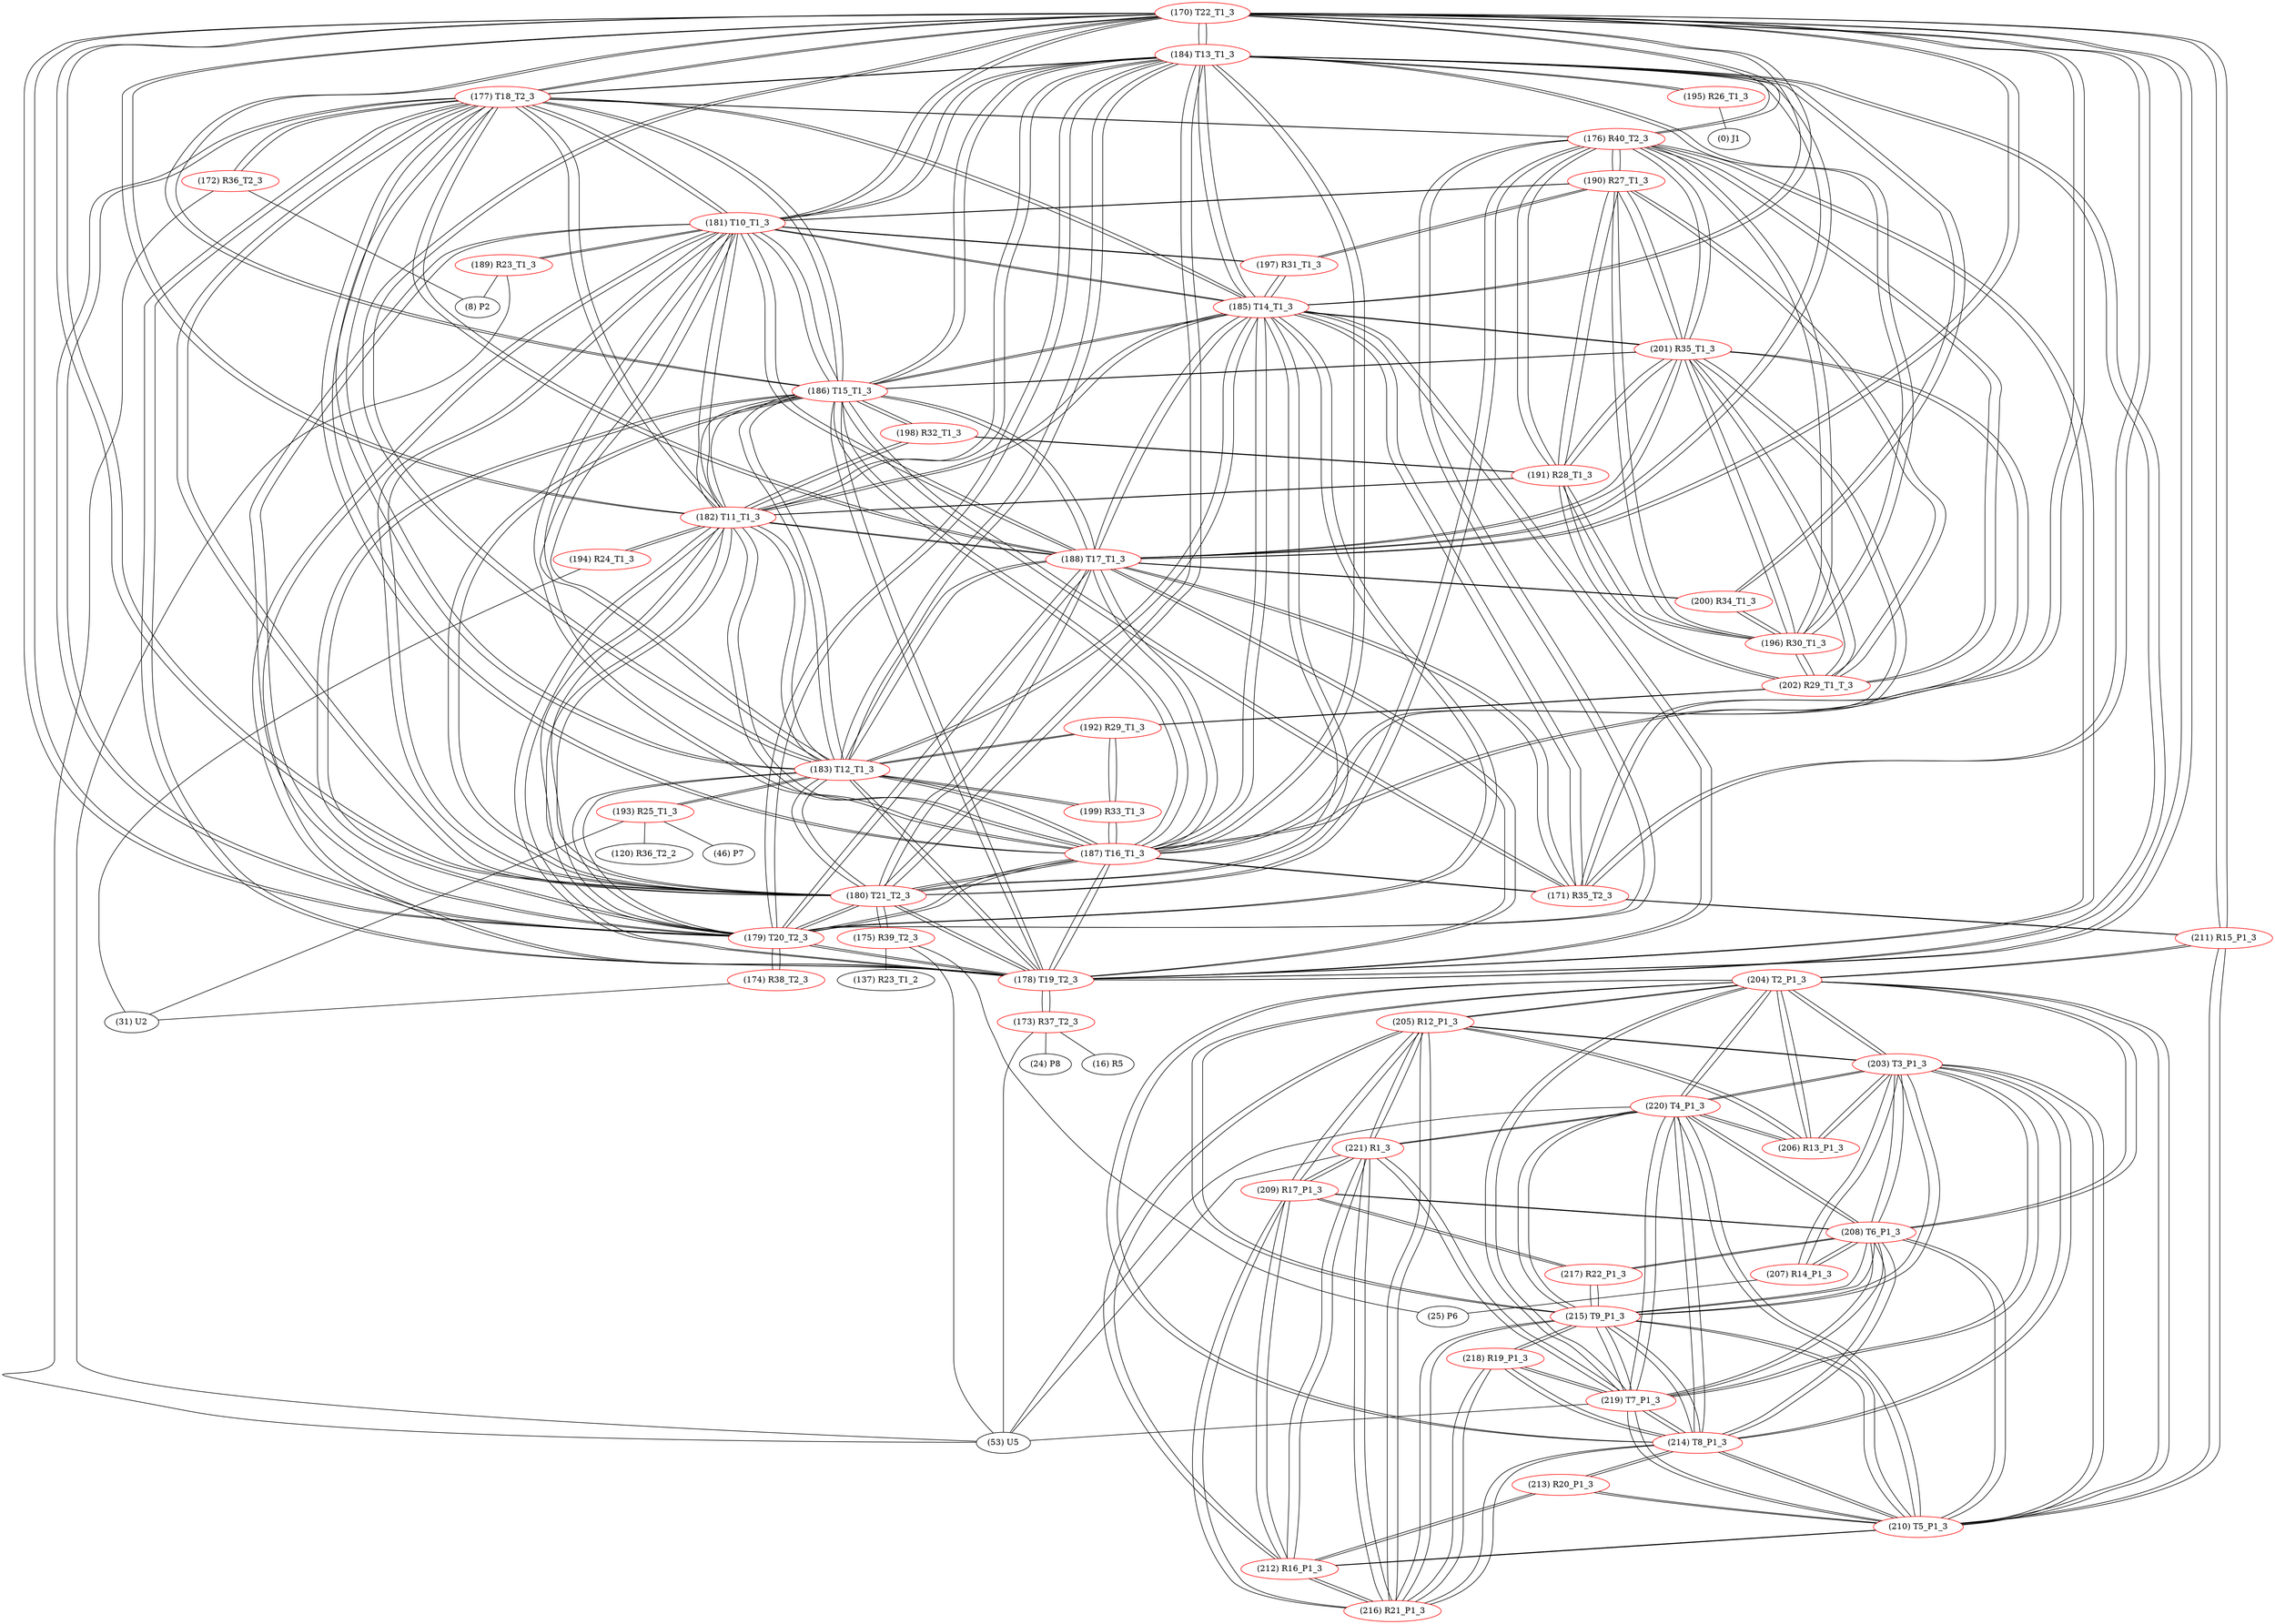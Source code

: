 graph {
	170 [label="(170) T22_T1_3" color=red]
	184 [label="(184) T13_T1_3"]
	177 [label="(177) T18_T2_3"]
	178 [label="(178) T19_T2_3"]
	183 [label="(183) T12_T1_3"]
	186 [label="(186) T15_T1_3"]
	185 [label="(185) T14_T1_3"]
	179 [label="(179) T20_T2_3"]
	180 [label="(180) T21_T2_3"]
	182 [label="(182) T11_T1_3"]
	181 [label="(181) T10_T1_3"]
	187 [label="(187) T16_T1_3"]
	188 [label="(188) T17_T1_3"]
	176 [label="(176) R40_T2_3"]
	211 [label="(211) R15_P1_3"]
	171 [label="(171) R35_T2_3"]
	171 [label="(171) R35_T2_3" color=red]
	186 [label="(186) T15_T1_3"]
	187 [label="(187) T16_T1_3"]
	185 [label="(185) T14_T1_3"]
	188 [label="(188) T17_T1_3"]
	201 [label="(201) R35_T1_3"]
	211 [label="(211) R15_P1_3"]
	170 [label="(170) T22_T1_3"]
	172 [label="(172) R36_T2_3" color=red]
	8 [label="(8) P2"]
	53 [label="(53) U5"]
	177 [label="(177) T18_T2_3"]
	173 [label="(173) R37_T2_3" color=red]
	16 [label="(16) R5"]
	24 [label="(24) P8"]
	53 [label="(53) U5"]
	178 [label="(178) T19_T2_3"]
	174 [label="(174) R38_T2_3" color=red]
	31 [label="(31) U2"]
	179 [label="(179) T20_T2_3"]
	175 [label="(175) R39_T2_3" color=red]
	53 [label="(53) U5"]
	25 [label="(25) P6"]
	137 [label="(137) R23_T1_2"]
	180 [label="(180) T21_T2_3"]
	176 [label="(176) R40_T2_3" color=red]
	178 [label="(178) T19_T2_3"]
	179 [label="(179) T20_T2_3"]
	180 [label="(180) T21_T2_3"]
	170 [label="(170) T22_T1_3"]
	177 [label="(177) T18_T2_3"]
	202 [label="(202) R29_T1_T_3"]
	191 [label="(191) R28_T1_3"]
	196 [label="(196) R30_T1_3"]
	190 [label="(190) R27_T1_3"]
	201 [label="(201) R35_T1_3"]
	177 [label="(177) T18_T2_3" color=red]
	184 [label="(184) T13_T1_3"]
	178 [label="(178) T19_T2_3"]
	183 [label="(183) T12_T1_3"]
	186 [label="(186) T15_T1_3"]
	185 [label="(185) T14_T1_3"]
	179 [label="(179) T20_T2_3"]
	180 [label="(180) T21_T2_3"]
	182 [label="(182) T11_T1_3"]
	181 [label="(181) T10_T1_3"]
	170 [label="(170) T22_T1_3"]
	187 [label="(187) T16_T1_3"]
	188 [label="(188) T17_T1_3"]
	176 [label="(176) R40_T2_3"]
	172 [label="(172) R36_T2_3"]
	178 [label="(178) T19_T2_3" color=red]
	184 [label="(184) T13_T1_3"]
	177 [label="(177) T18_T2_3"]
	183 [label="(183) T12_T1_3"]
	186 [label="(186) T15_T1_3"]
	185 [label="(185) T14_T1_3"]
	179 [label="(179) T20_T2_3"]
	180 [label="(180) T21_T2_3"]
	182 [label="(182) T11_T1_3"]
	181 [label="(181) T10_T1_3"]
	170 [label="(170) T22_T1_3"]
	187 [label="(187) T16_T1_3"]
	188 [label="(188) T17_T1_3"]
	176 [label="(176) R40_T2_3"]
	173 [label="(173) R37_T2_3"]
	179 [label="(179) T20_T2_3" color=red]
	184 [label="(184) T13_T1_3"]
	177 [label="(177) T18_T2_3"]
	178 [label="(178) T19_T2_3"]
	183 [label="(183) T12_T1_3"]
	186 [label="(186) T15_T1_3"]
	185 [label="(185) T14_T1_3"]
	180 [label="(180) T21_T2_3"]
	182 [label="(182) T11_T1_3"]
	181 [label="(181) T10_T1_3"]
	170 [label="(170) T22_T1_3"]
	187 [label="(187) T16_T1_3"]
	188 [label="(188) T17_T1_3"]
	176 [label="(176) R40_T2_3"]
	174 [label="(174) R38_T2_3"]
	180 [label="(180) T21_T2_3" color=red]
	184 [label="(184) T13_T1_3"]
	177 [label="(177) T18_T2_3"]
	178 [label="(178) T19_T2_3"]
	183 [label="(183) T12_T1_3"]
	186 [label="(186) T15_T1_3"]
	185 [label="(185) T14_T1_3"]
	179 [label="(179) T20_T2_3"]
	182 [label="(182) T11_T1_3"]
	181 [label="(181) T10_T1_3"]
	170 [label="(170) T22_T1_3"]
	187 [label="(187) T16_T1_3"]
	188 [label="(188) T17_T1_3"]
	176 [label="(176) R40_T2_3"]
	175 [label="(175) R39_T2_3"]
	181 [label="(181) T10_T1_3" color=red]
	184 [label="(184) T13_T1_3"]
	177 [label="(177) T18_T2_3"]
	178 [label="(178) T19_T2_3"]
	183 [label="(183) T12_T1_3"]
	186 [label="(186) T15_T1_3"]
	185 [label="(185) T14_T1_3"]
	179 [label="(179) T20_T2_3"]
	180 [label="(180) T21_T2_3"]
	182 [label="(182) T11_T1_3"]
	170 [label="(170) T22_T1_3"]
	187 [label="(187) T16_T1_3"]
	188 [label="(188) T17_T1_3"]
	189 [label="(189) R23_T1_3"]
	190 [label="(190) R27_T1_3"]
	197 [label="(197) R31_T1_3"]
	182 [label="(182) T11_T1_3" color=red]
	184 [label="(184) T13_T1_3"]
	177 [label="(177) T18_T2_3"]
	178 [label="(178) T19_T2_3"]
	183 [label="(183) T12_T1_3"]
	186 [label="(186) T15_T1_3"]
	185 [label="(185) T14_T1_3"]
	179 [label="(179) T20_T2_3"]
	180 [label="(180) T21_T2_3"]
	181 [label="(181) T10_T1_3"]
	170 [label="(170) T22_T1_3"]
	187 [label="(187) T16_T1_3"]
	188 [label="(188) T17_T1_3"]
	194 [label="(194) R24_T1_3"]
	198 [label="(198) R32_T1_3"]
	191 [label="(191) R28_T1_3"]
	183 [label="(183) T12_T1_3" color=red]
	184 [label="(184) T13_T1_3"]
	177 [label="(177) T18_T2_3"]
	178 [label="(178) T19_T2_3"]
	186 [label="(186) T15_T1_3"]
	185 [label="(185) T14_T1_3"]
	179 [label="(179) T20_T2_3"]
	180 [label="(180) T21_T2_3"]
	182 [label="(182) T11_T1_3"]
	181 [label="(181) T10_T1_3"]
	170 [label="(170) T22_T1_3"]
	187 [label="(187) T16_T1_3"]
	188 [label="(188) T17_T1_3"]
	199 [label="(199) R33_T1_3"]
	192 [label="(192) R29_T1_3"]
	193 [label="(193) R25_T1_3"]
	184 [label="(184) T13_T1_3" color=red]
	177 [label="(177) T18_T2_3"]
	178 [label="(178) T19_T2_3"]
	183 [label="(183) T12_T1_3"]
	186 [label="(186) T15_T1_3"]
	185 [label="(185) T14_T1_3"]
	179 [label="(179) T20_T2_3"]
	180 [label="(180) T21_T2_3"]
	182 [label="(182) T11_T1_3"]
	181 [label="(181) T10_T1_3"]
	170 [label="(170) T22_T1_3"]
	187 [label="(187) T16_T1_3"]
	188 [label="(188) T17_T1_3"]
	196 [label="(196) R30_T1_3"]
	200 [label="(200) R34_T1_3"]
	195 [label="(195) R26_T1_3"]
	185 [label="(185) T14_T1_3" color=red]
	184 [label="(184) T13_T1_3"]
	177 [label="(177) T18_T2_3"]
	178 [label="(178) T19_T2_3"]
	183 [label="(183) T12_T1_3"]
	186 [label="(186) T15_T1_3"]
	179 [label="(179) T20_T2_3"]
	180 [label="(180) T21_T2_3"]
	182 [label="(182) T11_T1_3"]
	181 [label="(181) T10_T1_3"]
	170 [label="(170) T22_T1_3"]
	187 [label="(187) T16_T1_3"]
	188 [label="(188) T17_T1_3"]
	171 [label="(171) R35_T2_3"]
	201 [label="(201) R35_T1_3"]
	197 [label="(197) R31_T1_3"]
	186 [label="(186) T15_T1_3" color=red]
	184 [label="(184) T13_T1_3"]
	177 [label="(177) T18_T2_3"]
	178 [label="(178) T19_T2_3"]
	183 [label="(183) T12_T1_3"]
	185 [label="(185) T14_T1_3"]
	179 [label="(179) T20_T2_3"]
	180 [label="(180) T21_T2_3"]
	182 [label="(182) T11_T1_3"]
	181 [label="(181) T10_T1_3"]
	170 [label="(170) T22_T1_3"]
	187 [label="(187) T16_T1_3"]
	188 [label="(188) T17_T1_3"]
	171 [label="(171) R35_T2_3"]
	201 [label="(201) R35_T1_3"]
	198 [label="(198) R32_T1_3"]
	187 [label="(187) T16_T1_3" color=red]
	184 [label="(184) T13_T1_3"]
	177 [label="(177) T18_T2_3"]
	178 [label="(178) T19_T2_3"]
	183 [label="(183) T12_T1_3"]
	186 [label="(186) T15_T1_3"]
	185 [label="(185) T14_T1_3"]
	179 [label="(179) T20_T2_3"]
	180 [label="(180) T21_T2_3"]
	182 [label="(182) T11_T1_3"]
	181 [label="(181) T10_T1_3"]
	170 [label="(170) T22_T1_3"]
	188 [label="(188) T17_T1_3"]
	171 [label="(171) R35_T2_3"]
	201 [label="(201) R35_T1_3"]
	199 [label="(199) R33_T1_3"]
	188 [label="(188) T17_T1_3" color=red]
	184 [label="(184) T13_T1_3"]
	177 [label="(177) T18_T2_3"]
	178 [label="(178) T19_T2_3"]
	183 [label="(183) T12_T1_3"]
	186 [label="(186) T15_T1_3"]
	185 [label="(185) T14_T1_3"]
	179 [label="(179) T20_T2_3"]
	180 [label="(180) T21_T2_3"]
	182 [label="(182) T11_T1_3"]
	181 [label="(181) T10_T1_3"]
	170 [label="(170) T22_T1_3"]
	187 [label="(187) T16_T1_3"]
	171 [label="(171) R35_T2_3"]
	201 [label="(201) R35_T1_3"]
	200 [label="(200) R34_T1_3"]
	189 [label="(189) R23_T1_3" color=red]
	53 [label="(53) U5"]
	8 [label="(8) P2"]
	181 [label="(181) T10_T1_3"]
	190 [label="(190) R27_T1_3" color=red]
	176 [label="(176) R40_T2_3"]
	202 [label="(202) R29_T1_T_3"]
	191 [label="(191) R28_T1_3"]
	196 [label="(196) R30_T1_3"]
	201 [label="(201) R35_T1_3"]
	181 [label="(181) T10_T1_3"]
	197 [label="(197) R31_T1_3"]
	191 [label="(191) R28_T1_3" color=red]
	176 [label="(176) R40_T2_3"]
	202 [label="(202) R29_T1_T_3"]
	196 [label="(196) R30_T1_3"]
	190 [label="(190) R27_T1_3"]
	201 [label="(201) R35_T1_3"]
	198 [label="(198) R32_T1_3"]
	182 [label="(182) T11_T1_3"]
	192 [label="(192) R29_T1_3" color=red]
	199 [label="(199) R33_T1_3"]
	183 [label="(183) T12_T1_3"]
	202 [label="(202) R29_T1_T_3"]
	193 [label="(193) R25_T1_3" color=red]
	46 [label="(46) P7"]
	31 [label="(31) U2"]
	120 [label="(120) R36_T2_2"]
	183 [label="(183) T12_T1_3"]
	194 [label="(194) R24_T1_3" color=red]
	31 [label="(31) U2"]
	182 [label="(182) T11_T1_3"]
	195 [label="(195) R26_T1_3" color=red]
	0 [label="(0) J1"]
	184 [label="(184) T13_T1_3"]
	196 [label="(196) R30_T1_3" color=red]
	176 [label="(176) R40_T2_3"]
	202 [label="(202) R29_T1_T_3"]
	191 [label="(191) R28_T1_3"]
	190 [label="(190) R27_T1_3"]
	201 [label="(201) R35_T1_3"]
	200 [label="(200) R34_T1_3"]
	184 [label="(184) T13_T1_3"]
	197 [label="(197) R31_T1_3" color=red]
	190 [label="(190) R27_T1_3"]
	181 [label="(181) T10_T1_3"]
	185 [label="(185) T14_T1_3"]
	198 [label="(198) R32_T1_3" color=red]
	186 [label="(186) T15_T1_3"]
	182 [label="(182) T11_T1_3"]
	191 [label="(191) R28_T1_3"]
	199 [label="(199) R33_T1_3" color=red]
	187 [label="(187) T16_T1_3"]
	183 [label="(183) T12_T1_3"]
	192 [label="(192) R29_T1_3"]
	200 [label="(200) R34_T1_3" color=red]
	188 [label="(188) T17_T1_3"]
	196 [label="(196) R30_T1_3"]
	184 [label="(184) T13_T1_3"]
	201 [label="(201) R35_T1_3" color=red]
	186 [label="(186) T15_T1_3"]
	187 [label="(187) T16_T1_3"]
	185 [label="(185) T14_T1_3"]
	188 [label="(188) T17_T1_3"]
	171 [label="(171) R35_T2_3"]
	176 [label="(176) R40_T2_3"]
	202 [label="(202) R29_T1_T_3"]
	191 [label="(191) R28_T1_3"]
	196 [label="(196) R30_T1_3"]
	190 [label="(190) R27_T1_3"]
	202 [label="(202) R29_T1_T_3" color=red]
	176 [label="(176) R40_T2_3"]
	191 [label="(191) R28_T1_3"]
	196 [label="(196) R30_T1_3"]
	190 [label="(190) R27_T1_3"]
	201 [label="(201) R35_T1_3"]
	192 [label="(192) R29_T1_3"]
	203 [label="(203) T3_P1_3" color=red]
	220 [label="(220) T4_P1_3"]
	219 [label="(219) T7_P1_3"]
	210 [label="(210) T5_P1_3"]
	215 [label="(215) T9_P1_3"]
	214 [label="(214) T8_P1_3"]
	208 [label="(208) T6_P1_3"]
	204 [label="(204) T2_P1_3"]
	207 [label="(207) R14_P1_3"]
	206 [label="(206) R13_P1_3"]
	205 [label="(205) R12_P1_3"]
	204 [label="(204) T2_P1_3" color=red]
	203 [label="(203) T3_P1_3"]
	220 [label="(220) T4_P1_3"]
	219 [label="(219) T7_P1_3"]
	210 [label="(210) T5_P1_3"]
	215 [label="(215) T9_P1_3"]
	214 [label="(214) T8_P1_3"]
	208 [label="(208) T6_P1_3"]
	206 [label="(206) R13_P1_3"]
	205 [label="(205) R12_P1_3"]
	211 [label="(211) R15_P1_3"]
	205 [label="(205) R12_P1_3" color=red]
	216 [label="(216) R21_P1_3"]
	212 [label="(212) R16_P1_3"]
	209 [label="(209) R17_P1_3"]
	221 [label="(221) R1_3"]
	206 [label="(206) R13_P1_3"]
	203 [label="(203) T3_P1_3"]
	204 [label="(204) T2_P1_3"]
	206 [label="(206) R13_P1_3" color=red]
	220 [label="(220) T4_P1_3"]
	203 [label="(203) T3_P1_3"]
	205 [label="(205) R12_P1_3"]
	204 [label="(204) T2_P1_3"]
	207 [label="(207) R14_P1_3" color=red]
	25 [label="(25) P6"]
	203 [label="(203) T3_P1_3"]
	208 [label="(208) T6_P1_3"]
	208 [label="(208) T6_P1_3" color=red]
	203 [label="(203) T3_P1_3"]
	220 [label="(220) T4_P1_3"]
	219 [label="(219) T7_P1_3"]
	210 [label="(210) T5_P1_3"]
	215 [label="(215) T9_P1_3"]
	214 [label="(214) T8_P1_3"]
	204 [label="(204) T2_P1_3"]
	207 [label="(207) R14_P1_3"]
	217 [label="(217) R22_P1_3"]
	209 [label="(209) R17_P1_3"]
	209 [label="(209) R17_P1_3" color=red]
	216 [label="(216) R21_P1_3"]
	212 [label="(212) R16_P1_3"]
	205 [label="(205) R12_P1_3"]
	221 [label="(221) R1_3"]
	217 [label="(217) R22_P1_3"]
	208 [label="(208) T6_P1_3"]
	210 [label="(210) T5_P1_3" color=red]
	203 [label="(203) T3_P1_3"]
	220 [label="(220) T4_P1_3"]
	219 [label="(219) T7_P1_3"]
	215 [label="(215) T9_P1_3"]
	214 [label="(214) T8_P1_3"]
	208 [label="(208) T6_P1_3"]
	204 [label="(204) T2_P1_3"]
	211 [label="(211) R15_P1_3"]
	212 [label="(212) R16_P1_3"]
	213 [label="(213) R20_P1_3"]
	211 [label="(211) R15_P1_3" color=red]
	170 [label="(170) T22_T1_3"]
	171 [label="(171) R35_T2_3"]
	204 [label="(204) T2_P1_3"]
	210 [label="(210) T5_P1_3"]
	212 [label="(212) R16_P1_3" color=red]
	216 [label="(216) R21_P1_3"]
	205 [label="(205) R12_P1_3"]
	209 [label="(209) R17_P1_3"]
	221 [label="(221) R1_3"]
	210 [label="(210) T5_P1_3"]
	213 [label="(213) R20_P1_3"]
	213 [label="(213) R20_P1_3" color=red]
	214 [label="(214) T8_P1_3"]
	212 [label="(212) R16_P1_3"]
	210 [label="(210) T5_P1_3"]
	214 [label="(214) T8_P1_3" color=red]
	203 [label="(203) T3_P1_3"]
	220 [label="(220) T4_P1_3"]
	219 [label="(219) T7_P1_3"]
	210 [label="(210) T5_P1_3"]
	215 [label="(215) T9_P1_3"]
	208 [label="(208) T6_P1_3"]
	204 [label="(204) T2_P1_3"]
	216 [label="(216) R21_P1_3"]
	218 [label="(218) R19_P1_3"]
	213 [label="(213) R20_P1_3"]
	215 [label="(215) T9_P1_3" color=red]
	217 [label="(217) R22_P1_3"]
	203 [label="(203) T3_P1_3"]
	220 [label="(220) T4_P1_3"]
	219 [label="(219) T7_P1_3"]
	210 [label="(210) T5_P1_3"]
	214 [label="(214) T8_P1_3"]
	208 [label="(208) T6_P1_3"]
	204 [label="(204) T2_P1_3"]
	216 [label="(216) R21_P1_3"]
	218 [label="(218) R19_P1_3"]
	216 [label="(216) R21_P1_3" color=red]
	212 [label="(212) R16_P1_3"]
	205 [label="(205) R12_P1_3"]
	209 [label="(209) R17_P1_3"]
	221 [label="(221) R1_3"]
	215 [label="(215) T9_P1_3"]
	214 [label="(214) T8_P1_3"]
	218 [label="(218) R19_P1_3"]
	217 [label="(217) R22_P1_3" color=red]
	215 [label="(215) T9_P1_3"]
	208 [label="(208) T6_P1_3"]
	209 [label="(209) R17_P1_3"]
	218 [label="(218) R19_P1_3" color=red]
	215 [label="(215) T9_P1_3"]
	216 [label="(216) R21_P1_3"]
	214 [label="(214) T8_P1_3"]
	219 [label="(219) T7_P1_3"]
	219 [label="(219) T7_P1_3" color=red]
	203 [label="(203) T3_P1_3"]
	220 [label="(220) T4_P1_3"]
	210 [label="(210) T5_P1_3"]
	215 [label="(215) T9_P1_3"]
	214 [label="(214) T8_P1_3"]
	208 [label="(208) T6_P1_3"]
	204 [label="(204) T2_P1_3"]
	221 [label="(221) R1_3"]
	53 [label="(53) U5"]
	218 [label="(218) R19_P1_3"]
	220 [label="(220) T4_P1_3" color=red]
	203 [label="(203) T3_P1_3"]
	219 [label="(219) T7_P1_3"]
	210 [label="(210) T5_P1_3"]
	215 [label="(215) T9_P1_3"]
	214 [label="(214) T8_P1_3"]
	208 [label="(208) T6_P1_3"]
	204 [label="(204) T2_P1_3"]
	206 [label="(206) R13_P1_3"]
	221 [label="(221) R1_3"]
	53 [label="(53) U5"]
	221 [label="(221) R1_3" color=red]
	220 [label="(220) T4_P1_3"]
	219 [label="(219) T7_P1_3"]
	53 [label="(53) U5"]
	216 [label="(216) R21_P1_3"]
	212 [label="(212) R16_P1_3"]
	205 [label="(205) R12_P1_3"]
	209 [label="(209) R17_P1_3"]
	170 -- 184
	170 -- 177
	170 -- 178
	170 -- 183
	170 -- 186
	170 -- 185
	170 -- 179
	170 -- 180
	170 -- 182
	170 -- 181
	170 -- 187
	170 -- 188
	170 -- 176
	170 -- 211
	170 -- 171
	171 -- 186
	171 -- 187
	171 -- 185
	171 -- 188
	171 -- 201
	171 -- 211
	171 -- 170
	172 -- 8
	172 -- 53
	172 -- 177
	173 -- 16
	173 -- 24
	173 -- 53
	173 -- 178
	174 -- 31
	174 -- 179
	175 -- 53
	175 -- 25
	175 -- 137
	175 -- 180
	176 -- 178
	176 -- 179
	176 -- 180
	176 -- 170
	176 -- 177
	176 -- 202
	176 -- 191
	176 -- 196
	176 -- 190
	176 -- 201
	177 -- 184
	177 -- 178
	177 -- 183
	177 -- 186
	177 -- 185
	177 -- 179
	177 -- 180
	177 -- 182
	177 -- 181
	177 -- 170
	177 -- 187
	177 -- 188
	177 -- 176
	177 -- 172
	178 -- 184
	178 -- 177
	178 -- 183
	178 -- 186
	178 -- 185
	178 -- 179
	178 -- 180
	178 -- 182
	178 -- 181
	178 -- 170
	178 -- 187
	178 -- 188
	178 -- 176
	178 -- 173
	179 -- 184
	179 -- 177
	179 -- 178
	179 -- 183
	179 -- 186
	179 -- 185
	179 -- 180
	179 -- 182
	179 -- 181
	179 -- 170
	179 -- 187
	179 -- 188
	179 -- 176
	179 -- 174
	180 -- 184
	180 -- 177
	180 -- 178
	180 -- 183
	180 -- 186
	180 -- 185
	180 -- 179
	180 -- 182
	180 -- 181
	180 -- 170
	180 -- 187
	180 -- 188
	180 -- 176
	180 -- 175
	181 -- 184
	181 -- 177
	181 -- 178
	181 -- 183
	181 -- 186
	181 -- 185
	181 -- 179
	181 -- 180
	181 -- 182
	181 -- 170
	181 -- 187
	181 -- 188
	181 -- 189
	181 -- 190
	181 -- 197
	182 -- 184
	182 -- 177
	182 -- 178
	182 -- 183
	182 -- 186
	182 -- 185
	182 -- 179
	182 -- 180
	182 -- 181
	182 -- 170
	182 -- 187
	182 -- 188
	182 -- 194
	182 -- 198
	182 -- 191
	183 -- 184
	183 -- 177
	183 -- 178
	183 -- 186
	183 -- 185
	183 -- 179
	183 -- 180
	183 -- 182
	183 -- 181
	183 -- 170
	183 -- 187
	183 -- 188
	183 -- 199
	183 -- 192
	183 -- 193
	184 -- 177
	184 -- 178
	184 -- 183
	184 -- 186
	184 -- 185
	184 -- 179
	184 -- 180
	184 -- 182
	184 -- 181
	184 -- 170
	184 -- 187
	184 -- 188
	184 -- 196
	184 -- 200
	184 -- 195
	185 -- 184
	185 -- 177
	185 -- 178
	185 -- 183
	185 -- 186
	185 -- 179
	185 -- 180
	185 -- 182
	185 -- 181
	185 -- 170
	185 -- 187
	185 -- 188
	185 -- 171
	185 -- 201
	185 -- 197
	186 -- 184
	186 -- 177
	186 -- 178
	186 -- 183
	186 -- 185
	186 -- 179
	186 -- 180
	186 -- 182
	186 -- 181
	186 -- 170
	186 -- 187
	186 -- 188
	186 -- 171
	186 -- 201
	186 -- 198
	187 -- 184
	187 -- 177
	187 -- 178
	187 -- 183
	187 -- 186
	187 -- 185
	187 -- 179
	187 -- 180
	187 -- 182
	187 -- 181
	187 -- 170
	187 -- 188
	187 -- 171
	187 -- 201
	187 -- 199
	188 -- 184
	188 -- 177
	188 -- 178
	188 -- 183
	188 -- 186
	188 -- 185
	188 -- 179
	188 -- 180
	188 -- 182
	188 -- 181
	188 -- 170
	188 -- 187
	188 -- 171
	188 -- 201
	188 -- 200
	189 -- 53
	189 -- 8
	189 -- 181
	190 -- 176
	190 -- 202
	190 -- 191
	190 -- 196
	190 -- 201
	190 -- 181
	190 -- 197
	191 -- 176
	191 -- 202
	191 -- 196
	191 -- 190
	191 -- 201
	191 -- 198
	191 -- 182
	192 -- 199
	192 -- 183
	192 -- 202
	193 -- 46
	193 -- 31
	193 -- 120
	193 -- 183
	194 -- 31
	194 -- 182
	195 -- 0
	195 -- 184
	196 -- 176
	196 -- 202
	196 -- 191
	196 -- 190
	196 -- 201
	196 -- 200
	196 -- 184
	197 -- 190
	197 -- 181
	197 -- 185
	198 -- 186
	198 -- 182
	198 -- 191
	199 -- 187
	199 -- 183
	199 -- 192
	200 -- 188
	200 -- 196
	200 -- 184
	201 -- 186
	201 -- 187
	201 -- 185
	201 -- 188
	201 -- 171
	201 -- 176
	201 -- 202
	201 -- 191
	201 -- 196
	201 -- 190
	202 -- 176
	202 -- 191
	202 -- 196
	202 -- 190
	202 -- 201
	202 -- 192
	203 -- 220
	203 -- 219
	203 -- 210
	203 -- 215
	203 -- 214
	203 -- 208
	203 -- 204
	203 -- 207
	203 -- 206
	203 -- 205
	204 -- 203
	204 -- 220
	204 -- 219
	204 -- 210
	204 -- 215
	204 -- 214
	204 -- 208
	204 -- 206
	204 -- 205
	204 -- 211
	205 -- 216
	205 -- 212
	205 -- 209
	205 -- 221
	205 -- 206
	205 -- 203
	205 -- 204
	206 -- 220
	206 -- 203
	206 -- 205
	206 -- 204
	207 -- 25
	207 -- 203
	207 -- 208
	208 -- 203
	208 -- 220
	208 -- 219
	208 -- 210
	208 -- 215
	208 -- 214
	208 -- 204
	208 -- 207
	208 -- 217
	208 -- 209
	209 -- 216
	209 -- 212
	209 -- 205
	209 -- 221
	209 -- 217
	209 -- 208
	210 -- 203
	210 -- 220
	210 -- 219
	210 -- 215
	210 -- 214
	210 -- 208
	210 -- 204
	210 -- 211
	210 -- 212
	210 -- 213
	211 -- 170
	211 -- 171
	211 -- 204
	211 -- 210
	212 -- 216
	212 -- 205
	212 -- 209
	212 -- 221
	212 -- 210
	212 -- 213
	213 -- 214
	213 -- 212
	213 -- 210
	214 -- 203
	214 -- 220
	214 -- 219
	214 -- 210
	214 -- 215
	214 -- 208
	214 -- 204
	214 -- 216
	214 -- 218
	214 -- 213
	215 -- 217
	215 -- 203
	215 -- 220
	215 -- 219
	215 -- 210
	215 -- 214
	215 -- 208
	215 -- 204
	215 -- 216
	215 -- 218
	216 -- 212
	216 -- 205
	216 -- 209
	216 -- 221
	216 -- 215
	216 -- 214
	216 -- 218
	217 -- 215
	217 -- 208
	217 -- 209
	218 -- 215
	218 -- 216
	218 -- 214
	218 -- 219
	219 -- 203
	219 -- 220
	219 -- 210
	219 -- 215
	219 -- 214
	219 -- 208
	219 -- 204
	219 -- 221
	219 -- 53
	219 -- 218
	220 -- 203
	220 -- 219
	220 -- 210
	220 -- 215
	220 -- 214
	220 -- 208
	220 -- 204
	220 -- 206
	220 -- 221
	220 -- 53
	221 -- 220
	221 -- 219
	221 -- 53
	221 -- 216
	221 -- 212
	221 -- 205
	221 -- 209
}